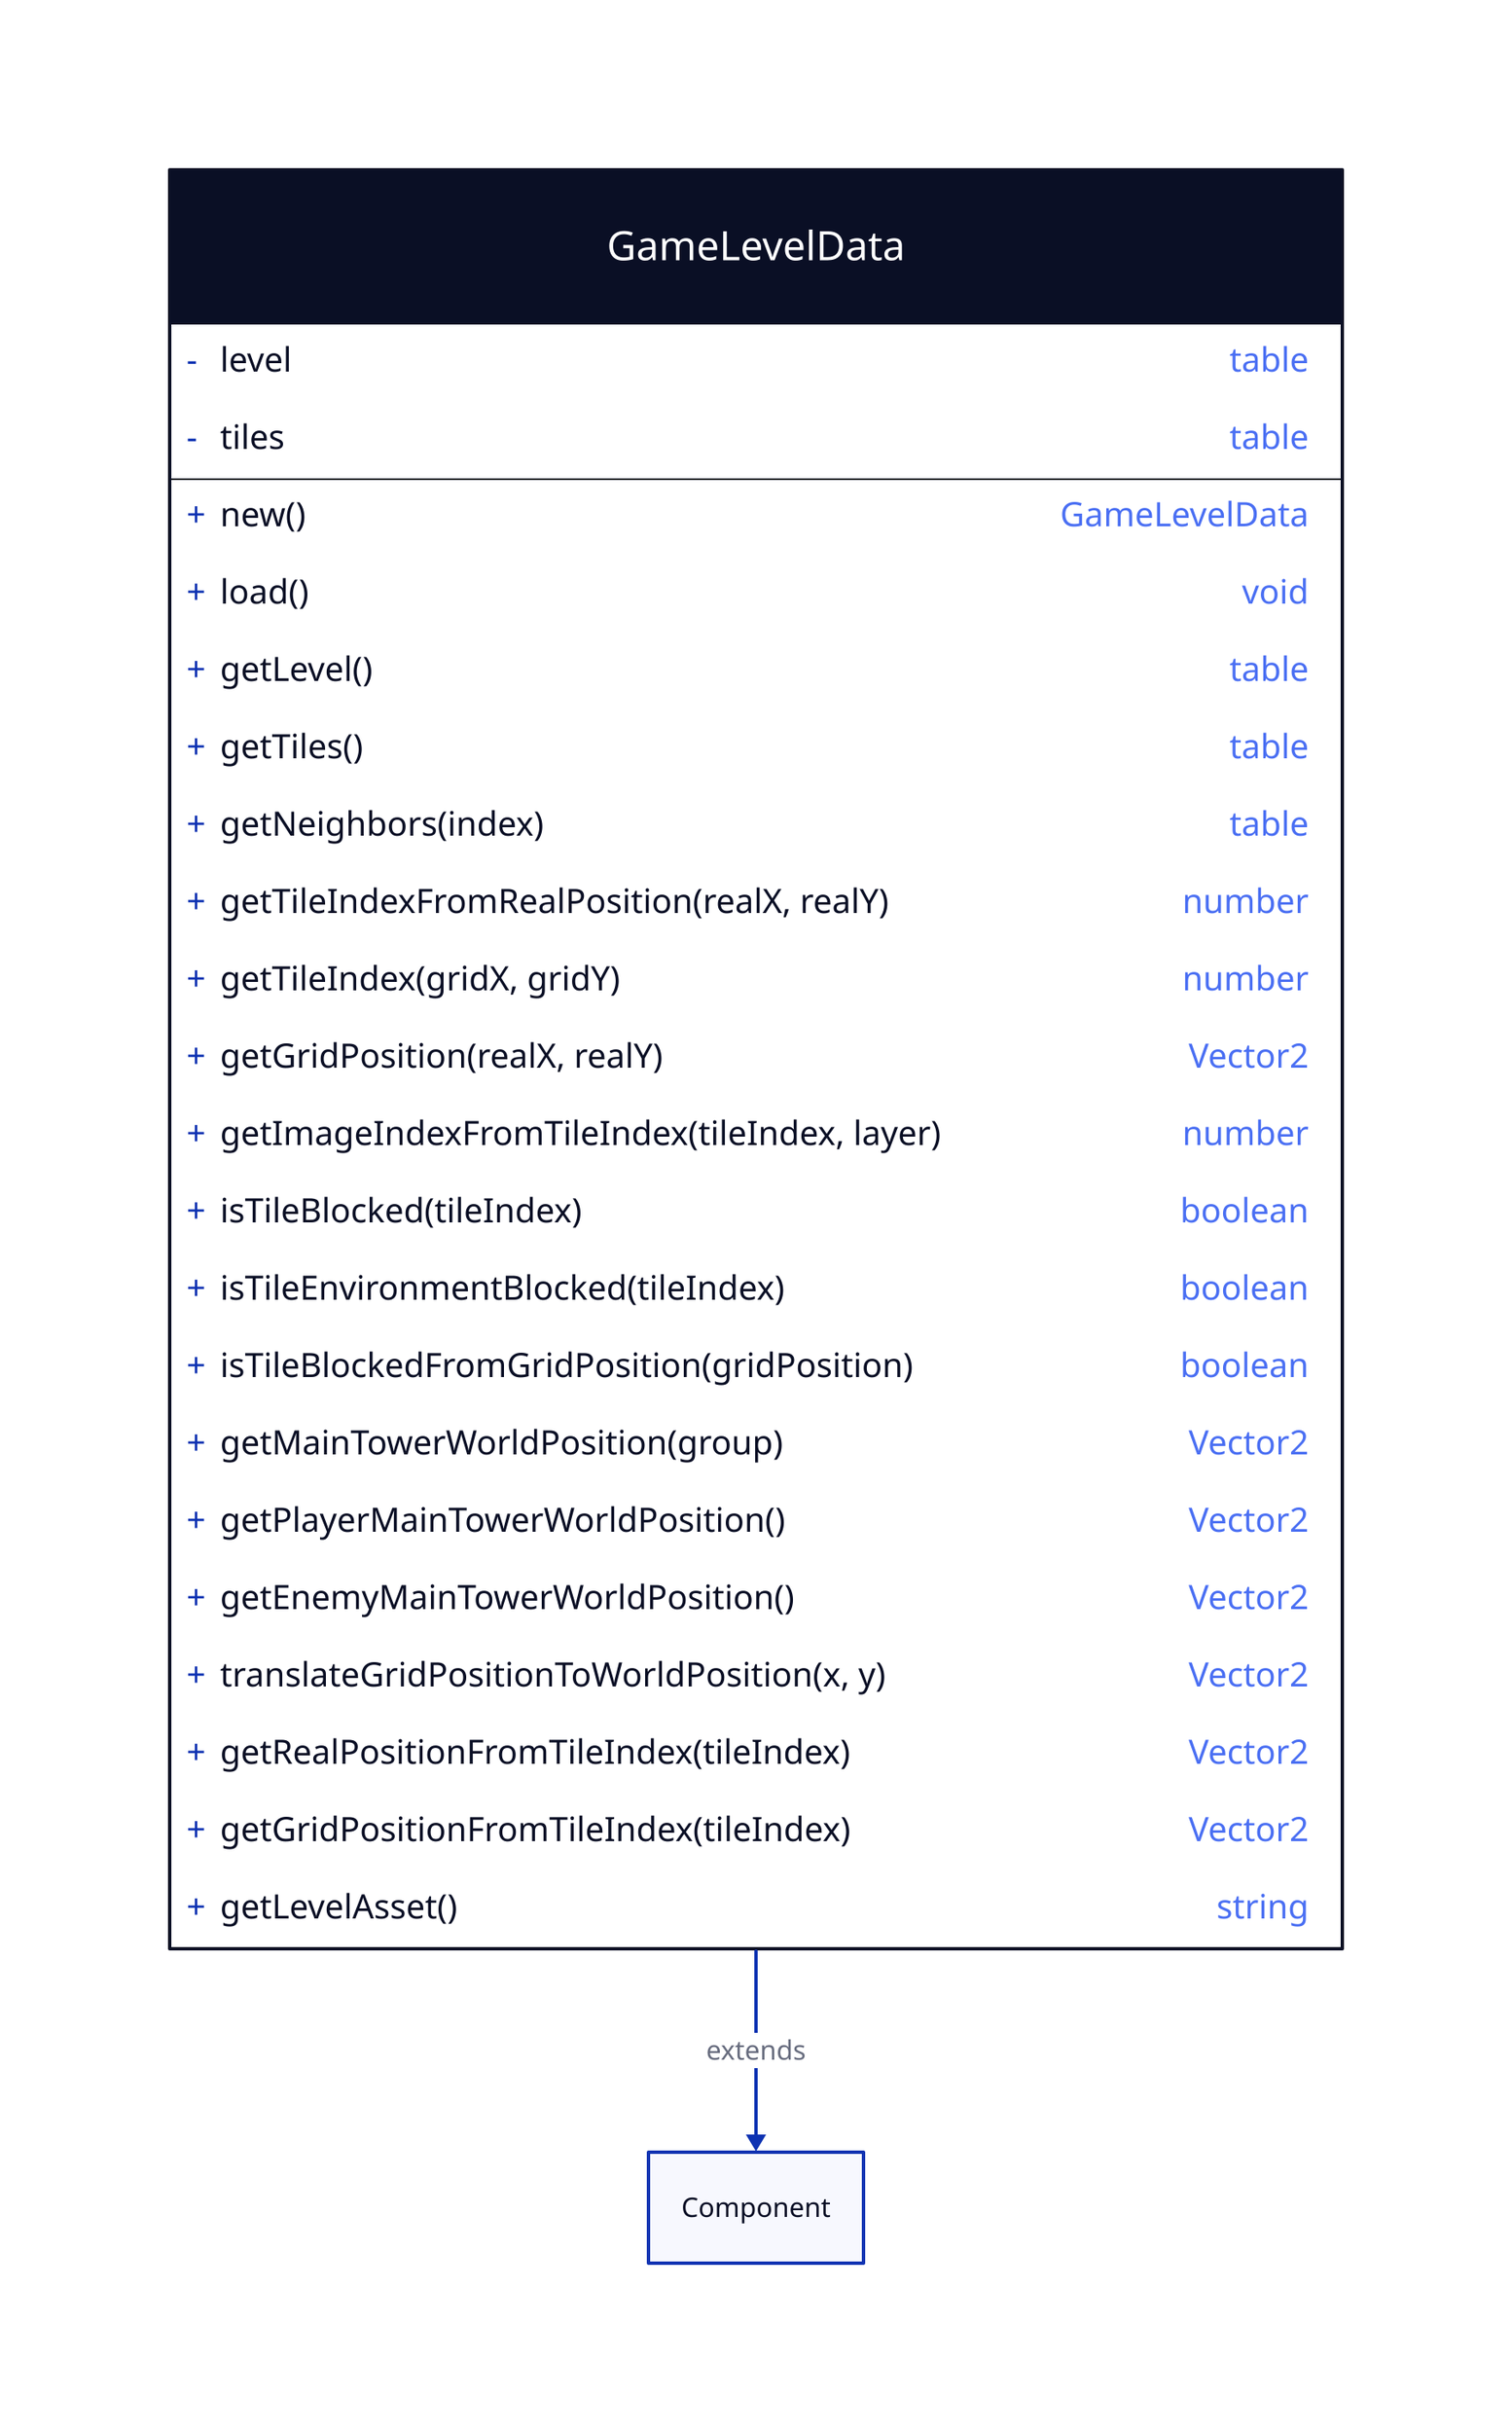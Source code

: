 GameLevelData: {
  shape: class

  +new(): GameLevelData
  - level: table
  - tiles: table
  +load(): void
  +getLevel(): table
  +getTiles(): table
  +getNeighbors(index): table
  +getTileIndexFromRealPosition(realX, realY): number
  +getTileIndex(gridX, gridY): number
  +getGridPosition(realX, realY): Vector2
  +getImageIndexFromTileIndex(tileIndex, layer): number
  +isTileBlocked(tileIndex): boolean
  +isTileEnvironmentBlocked(tileIndex): boolean
  +isTileBlockedFromGridPosition(gridPosition): boolean
  +getMainTowerWorldPosition(group): Vector2
  +getPlayerMainTowerWorldPosition(): Vector2
  +getEnemyMainTowerWorldPosition(): Vector2
  +translateGridPositionToWorldPosition(x, y): Vector2
  +getRealPositionFromTileIndex(tileIndex): Vector2
  +getGridPositionFromTileIndex(tileIndex): Vector2
  +getLevelAsset(): string
}
GameLevelData -> Component: extends
